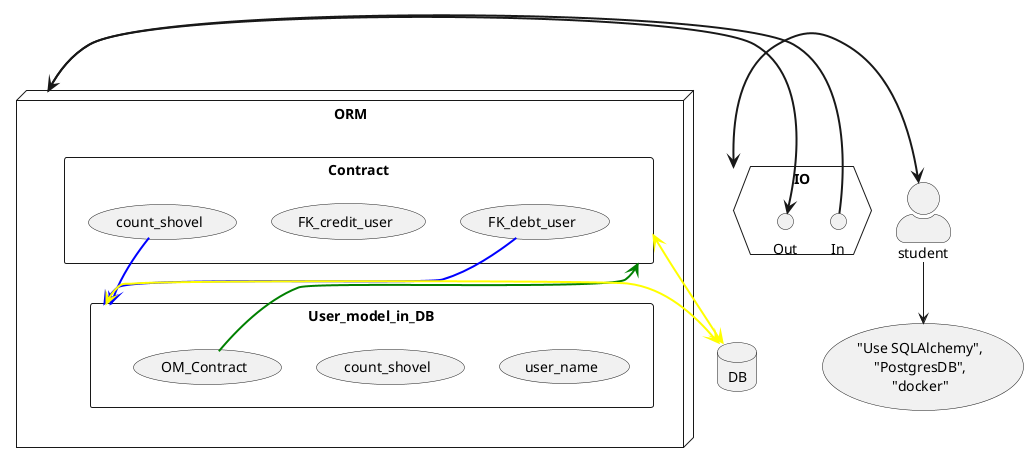 @startuml
skinparam actorStyle awesome
student --> (Task)

database DB

hexagon IO {
interface Out
interface In
}

node ORM {
rectangle User_model_in_DB  {
  usecase "user_name" as U1
  usecase "count_shovel" as U2
  usecase "OM_Contract" as U3
}

rectangle Contract  {
  usecase "FK_debt_user" as UC1
  usecase "FK_credit_user" as UC2
  usecase "count_shovel" as UC3
}
}

["Use SQLAlchemy",\n"PostgresDB",\n"docker"] as (Task)

U3 --> Contract #line:green;line.bold
UC1 --> User_model_in_DB #line:blue;line.bold
UC3 --> User_model_in_DB #line:blue;line.bold
Contract <-> DB #line:yellow;line.bold
User_model_in_DB <-> DB #line:yellow;line.bold
In => ORM
Out <= ORM
student <=> IO
@enduml